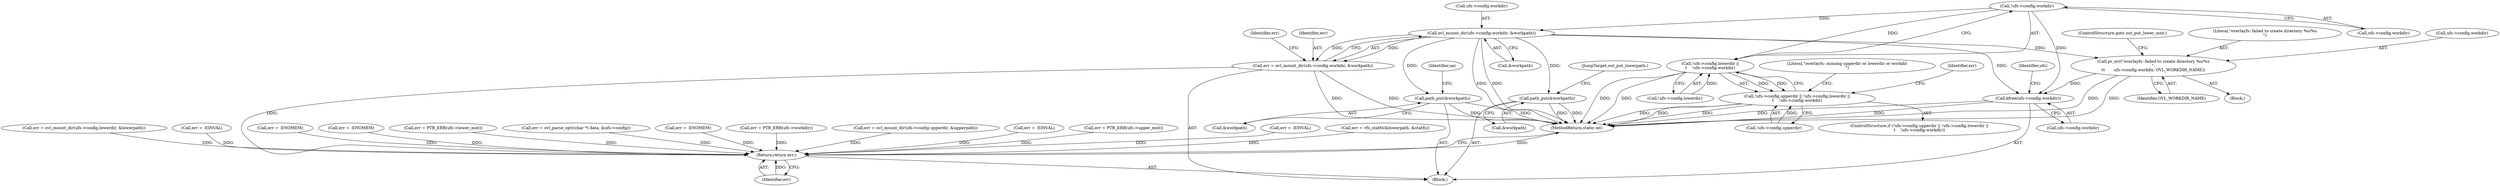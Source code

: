 digraph "0_linux_69c433ed2ecd2d3264efd7afec4439524b319121_0@pointer" {
"1000163" [label="(Call,!ufs->config.workdir)"];
"1000156" [label="(Call,!ufs->config.lowerdir ||\n\t    !ufs->config.workdir)"];
"1000149" [label="(Call,!ufs->config.upperdir || !ufs->config.lowerdir ||\n\t    !ufs->config.workdir)"];
"1000213" [label="(Call,ovl_mount_dir(ufs->config.workdir, &workpath))"];
"1000211" [label="(Call,err = ovl_mount_dir(ufs->config.workdir, &workpath))"];
"1000593" [label="(Return,return err;)"];
"1000429" [label="(Call,pr_err(\"overlayfs: failed to create directory %s/%s\n\",\n\t\t       ufs->config.workdir, OVL_WORKDIR_NAME))"];
"1000584" [label="(Call,kfree(ufs->config.workdir))"];
"1000496" [label="(Call,path_put(&workpath))"];
"1000557" [label="(Call,path_put(&workpath))"];
"1000436" [label="(Identifier,OVL_WORKDIR_NAME)"];
"1000348" [label="(Call,err = -EINVAL)"];
"1000497" [label="(Call,&workpath)"];
"1000307" [label="(Call,err = vfs_statfs(&lowerpath, &statfs))"];
"1000198" [label="(Call,err = ovl_mount_dir(ufs->config.lowerdir, &lowerpath))"];
"1000224" [label="(Call,err = -EINVAL)"];
"1000437" [label="(ControlStructure,goto out_put_lower_mnt;)"];
"1000595" [label="(MethodReturn,static int)"];
"1000593" [label="(Return,return err;)"];
"1000212" [label="(Identifier,err)"];
"1000584" [label="(Call,kfree(ufs->config.workdir))"];
"1000496" [label="(Call,path_put(&workpath))"];
"1000222" [label="(Identifier,err)"];
"1000157" [label="(Call,!ufs->config.lowerdir)"];
"1000117" [label="(Call,err = -ENOMEM)"];
"1000213" [label="(Call,ovl_mount_dir(ufs->config.workdir, &workpath))"];
"1000171" [label="(Literal,\"overlayfs: missing upperdir or lowerdir or workdir\n\")"];
"1000466" [label="(Call,err = -ENOMEM)"];
"1000219" [label="(Call,&workpath)"];
"1000156" [label="(Call,!ufs->config.lowerdir ||\n\t    !ufs->config.workdir)"];
"1000164" [label="(Call,ufs->config.workdir)"];
"1000148" [label="(ControlStructure,if (!ufs->config.upperdir || !ufs->config.lowerdir ||\n\t    !ufs->config.workdir))"];
"1000214" [label="(Call,ufs->config.workdir)"];
"1000591" [label="(Identifier,ufs)"];
"1000391" [label="(Call,err = PTR_ERR(ufs->lower_mnt))"];
"1000501" [label="(Identifier,oe)"];
"1000211" [label="(Call,err = ovl_mount_dir(ufs->config.workdir, &workpath))"];
"1000557" [label="(Call,path_put(&workpath))"];
"1000131" [label="(Call,err = ovl_parse_opt((char *) data, &ufs->config))"];
"1000107" [label="(Block,)"];
"1000560" [label="(JumpTarget,out_put_lowerpath:)"];
"1000429" [label="(Call,pr_err(\"overlayfs: failed to create directory %s/%s\n\",\n\t\t       ufs->config.workdir, OVL_WORKDIR_NAME))"];
"1000163" [label="(Call,!ufs->config.workdir)"];
"1000428" [label="(Block,)"];
"1000149" [label="(Call,!ufs->config.upperdir || !ufs->config.lowerdir ||\n\t    !ufs->config.workdir)"];
"1000585" [label="(Call,ufs->config.workdir)"];
"1000430" [label="(Literal,\"overlayfs: failed to create directory %s/%s\n\")"];
"1000174" [label="(Identifier,err)"];
"1000173" [label="(Call,err = -ENOMEM)"];
"1000417" [label="(Call,err = PTR_ERR(ufs->workdir))"];
"1000150" [label="(Call,!ufs->config.upperdir)"];
"1000431" [label="(Call,ufs->config.workdir)"];
"1000558" [label="(Call,&workpath)"];
"1000185" [label="(Call,err = ovl_mount_dir(ufs->config.upperdir, &upperpath))"];
"1000144" [label="(Call,err = -EINVAL)"];
"1000369" [label="(Call,err = PTR_ERR(ufs->upper_mnt))"];
"1000594" [label="(Identifier,err)"];
"1000163" -> "1000156"  [label="AST: "];
"1000163" -> "1000164"  [label="CFG: "];
"1000164" -> "1000163"  [label="AST: "];
"1000156" -> "1000163"  [label="CFG: "];
"1000163" -> "1000156"  [label="DDG: "];
"1000163" -> "1000213"  [label="DDG: "];
"1000163" -> "1000584"  [label="DDG: "];
"1000156" -> "1000149"  [label="AST: "];
"1000156" -> "1000157"  [label="CFG: "];
"1000157" -> "1000156"  [label="AST: "];
"1000149" -> "1000156"  [label="CFG: "];
"1000156" -> "1000595"  [label="DDG: "];
"1000156" -> "1000595"  [label="DDG: "];
"1000156" -> "1000149"  [label="DDG: "];
"1000156" -> "1000149"  [label="DDG: "];
"1000157" -> "1000156"  [label="DDG: "];
"1000149" -> "1000148"  [label="AST: "];
"1000149" -> "1000150"  [label="CFG: "];
"1000150" -> "1000149"  [label="AST: "];
"1000171" -> "1000149"  [label="CFG: "];
"1000174" -> "1000149"  [label="CFG: "];
"1000149" -> "1000595"  [label="DDG: "];
"1000149" -> "1000595"  [label="DDG: "];
"1000149" -> "1000595"  [label="DDG: "];
"1000150" -> "1000149"  [label="DDG: "];
"1000213" -> "1000211"  [label="AST: "];
"1000213" -> "1000219"  [label="CFG: "];
"1000214" -> "1000213"  [label="AST: "];
"1000219" -> "1000213"  [label="AST: "];
"1000211" -> "1000213"  [label="CFG: "];
"1000213" -> "1000595"  [label="DDG: "];
"1000213" -> "1000595"  [label="DDG: "];
"1000213" -> "1000211"  [label="DDG: "];
"1000213" -> "1000211"  [label="DDG: "];
"1000213" -> "1000429"  [label="DDG: "];
"1000213" -> "1000496"  [label="DDG: "];
"1000213" -> "1000557"  [label="DDG: "];
"1000213" -> "1000584"  [label="DDG: "];
"1000211" -> "1000107"  [label="AST: "];
"1000212" -> "1000211"  [label="AST: "];
"1000222" -> "1000211"  [label="CFG: "];
"1000211" -> "1000595"  [label="DDG: "];
"1000211" -> "1000595"  [label="DDG: "];
"1000211" -> "1000593"  [label="DDG: "];
"1000593" -> "1000107"  [label="AST: "];
"1000593" -> "1000594"  [label="CFG: "];
"1000594" -> "1000593"  [label="AST: "];
"1000595" -> "1000593"  [label="CFG: "];
"1000593" -> "1000595"  [label="DDG: "];
"1000594" -> "1000593"  [label="DDG: "];
"1000224" -> "1000593"  [label="DDG: "];
"1000369" -> "1000593"  [label="DDG: "];
"1000391" -> "1000593"  [label="DDG: "];
"1000117" -> "1000593"  [label="DDG: "];
"1000417" -> "1000593"  [label="DDG: "];
"1000198" -> "1000593"  [label="DDG: "];
"1000144" -> "1000593"  [label="DDG: "];
"1000307" -> "1000593"  [label="DDG: "];
"1000173" -> "1000593"  [label="DDG: "];
"1000185" -> "1000593"  [label="DDG: "];
"1000348" -> "1000593"  [label="DDG: "];
"1000131" -> "1000593"  [label="DDG: "];
"1000466" -> "1000593"  [label="DDG: "];
"1000429" -> "1000428"  [label="AST: "];
"1000429" -> "1000436"  [label="CFG: "];
"1000430" -> "1000429"  [label="AST: "];
"1000431" -> "1000429"  [label="AST: "];
"1000436" -> "1000429"  [label="AST: "];
"1000437" -> "1000429"  [label="CFG: "];
"1000429" -> "1000595"  [label="DDG: "];
"1000429" -> "1000595"  [label="DDG: "];
"1000429" -> "1000584"  [label="DDG: "];
"1000584" -> "1000107"  [label="AST: "];
"1000584" -> "1000585"  [label="CFG: "];
"1000585" -> "1000584"  [label="AST: "];
"1000591" -> "1000584"  [label="CFG: "];
"1000584" -> "1000595"  [label="DDG: "];
"1000584" -> "1000595"  [label="DDG: "];
"1000496" -> "1000107"  [label="AST: "];
"1000496" -> "1000497"  [label="CFG: "];
"1000497" -> "1000496"  [label="AST: "];
"1000501" -> "1000496"  [label="CFG: "];
"1000496" -> "1000595"  [label="DDG: "];
"1000496" -> "1000595"  [label="DDG: "];
"1000557" -> "1000107"  [label="AST: "];
"1000557" -> "1000558"  [label="CFG: "];
"1000558" -> "1000557"  [label="AST: "];
"1000560" -> "1000557"  [label="CFG: "];
"1000557" -> "1000595"  [label="DDG: "];
"1000557" -> "1000595"  [label="DDG: "];
}
